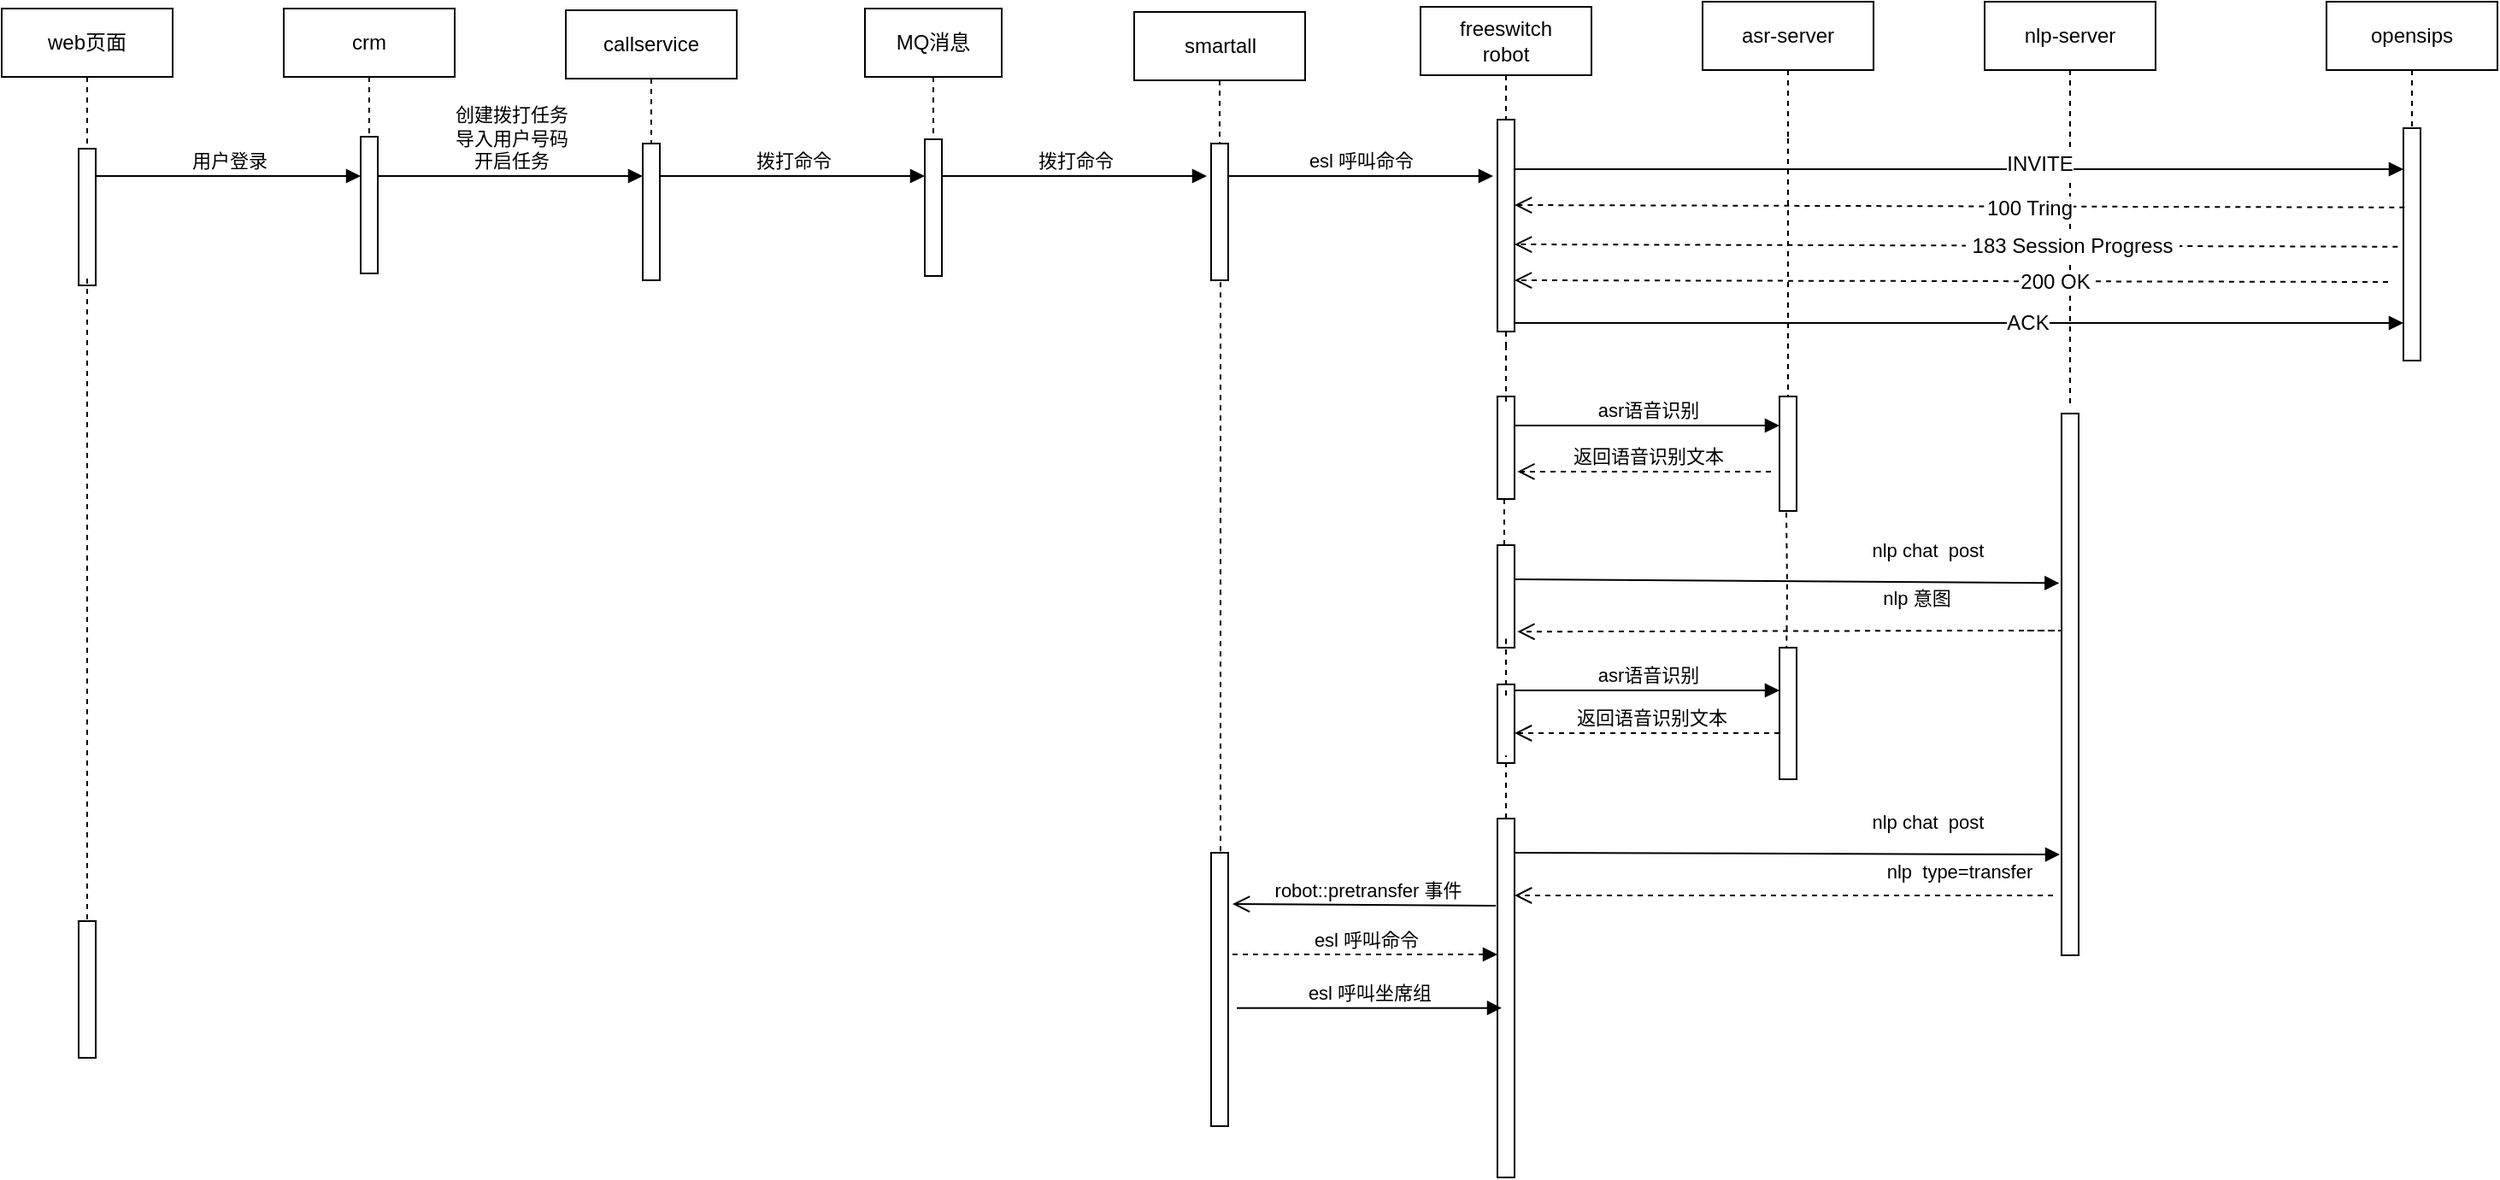 <mxfile version="10.5.8" type="github"><diagram id="3mgoe-jNPa9EcW9ZpjK1" name="Page-1"><mxGraphModel dx="2095" dy="4619" grid="1" gridSize="10" guides="1" tooltips="1" connect="1" arrows="1" fold="1" page="0" pageScale="1" pageWidth="827" pageHeight="1169" background="none" math="0" shadow="0"><root><mxCell id="0"/><mxCell id="1" parent="0"/><mxCell id="B0qbbdO-0wWLb9-uWsGg-14" value="smartall" style="shape=umlLifeline;perimeter=lifelinePerimeter;whiteSpace=wrap;html=1;container=1;collapsible=0;recursiveResize=0;outlineConnect=0;" parent="1" vertex="1"><mxGeometry x="47.5" y="-3632" width="100" height="80" as="geometry"/></mxCell><mxCell id="B0qbbdO-0wWLb9-uWsGg-15" value="freeswitch&lt;br&gt;robot&lt;br&gt;" style="shape=umlLifeline;perimeter=lifelinePerimeter;whiteSpace=wrap;html=1;container=1;collapsible=0;recursiveResize=0;outlineConnect=0;" parent="1" vertex="1"><mxGeometry x="215" y="-3635" width="100" height="201" as="geometry"/></mxCell><mxCell id="B0qbbdO-0wWLb9-uWsGg-20" value="" style="html=1;points=[];perimeter=orthogonalPerimeter;" parent="B0qbbdO-0wWLb9-uWsGg-15" vertex="1"><mxGeometry x="45" y="66" width="10" height="124" as="geometry"/></mxCell><mxCell id="fr6vxEHx3baNWwD9M7RQ-111" style="edgeStyle=orthogonalEdgeStyle;rounded=0;jumpSize=6;orthogonalLoop=1;jettySize=auto;html=1;shadow=0;dashed=1;startArrow=none;startFill=0;endArrow=none;endFill=0;strokeWidth=1;" edge="1" parent="1" source="B0qbbdO-0wWLb9-uWsGg-16"><mxGeometry relative="1" as="geometry"><mxPoint x="430" y="-3400" as="targetPoint"/></mxGeometry></mxCell><mxCell id="B0qbbdO-0wWLb9-uWsGg-16" value="asr-server" style="shape=umlLifeline;perimeter=lifelinePerimeter;whiteSpace=wrap;html=1;container=1;collapsible=0;recursiveResize=0;outlineConnect=0;" parent="1" vertex="1"><mxGeometry x="380" y="-3638" width="100" height="80" as="geometry"/></mxCell><mxCell id="B0qbbdO-0wWLb9-uWsGg-17" value="callservice" style="shape=umlLifeline;perimeter=lifelinePerimeter;whiteSpace=wrap;html=1;container=1;collapsible=0;recursiveResize=0;outlineConnect=0;" parent="1" vertex="1"><mxGeometry x="-285" y="-3633" width="100" height="80" as="geometry"/></mxCell><mxCell id="B0qbbdO-0wWLb9-uWsGg-18" value="crm" style="shape=umlLifeline;perimeter=lifelinePerimeter;whiteSpace=wrap;html=1;container=1;collapsible=0;recursiveResize=0;outlineConnect=0;" parent="1" vertex="1"><mxGeometry x="-450" y="-3634" width="100" height="80" as="geometry"/></mxCell><mxCell id="B0qbbdO-0wWLb9-uWsGg-19" value="web页面" style="shape=umlLifeline;perimeter=lifelinePerimeter;whiteSpace=wrap;html=1;container=1;collapsible=0;recursiveResize=0;outlineConnect=0;" parent="1" vertex="1"><mxGeometry x="-615" y="-3634" width="100" height="80" as="geometry"/></mxCell><mxCell id="B0qbbdO-0wWLb9-uWsGg-21" value="" style="html=1;points=[];perimeter=orthogonalPerimeter;" parent="1" vertex="1"><mxGeometry x="425" y="-3407" width="10" height="67" as="geometry"/></mxCell><mxCell id="fr6vxEHx3baNWwD9M7RQ-88" style="edgeStyle=orthogonalEdgeStyle;rounded=0;jumpSize=6;orthogonalLoop=1;jettySize=auto;html=1;shadow=0;startArrow=block;startFill=1;endArrow=none;endFill=0;strokeWidth=1;dashed=1;exitX=1.017;exitY=0.908;exitDx=0;exitDy=0;exitPerimeter=0;" edge="1" parent="1" source="B0qbbdO-0wWLb9-uWsGg-22" target="fr6vxEHx3baNWwD9M7RQ-86"><mxGeometry relative="1" as="geometry"><mxPoint x="98" y="-3320" as="sourcePoint"/><Array as="points"><mxPoint x="98" y="-3482"/></Array></mxGeometry></mxCell><mxCell id="B0qbbdO-0wWLb9-uWsGg-22" value="" style="html=1;points=[];perimeter=orthogonalPerimeter;" parent="1" vertex="1"><mxGeometry x="92.5" y="-3555" width="10" height="80" as="geometry"/></mxCell><mxCell id="B0qbbdO-0wWLb9-uWsGg-23" value="" style="html=1;points=[];perimeter=orthogonalPerimeter;" parent="1" vertex="1"><mxGeometry x="-240" y="-3555" width="10" height="80" as="geometry"/></mxCell><mxCell id="B0qbbdO-0wWLb9-uWsGg-24" value="" style="html=1;points=[];perimeter=orthogonalPerimeter;" parent="1" vertex="1"><mxGeometry x="-405" y="-3559" width="10" height="80" as="geometry"/></mxCell><mxCell id="B0qbbdO-0wWLb9-uWsGg-25" value="" style="html=1;points=[];perimeter=orthogonalPerimeter;" parent="1" vertex="1"><mxGeometry x="-570" y="-3552" width="10" height="80" as="geometry"/></mxCell><mxCell id="fr6vxEHx3baNWwD9M7RQ-2" value="用户登录" style="html=1;verticalAlign=bottom;endArrow=block;" edge="1" parent="1"><mxGeometry width="80" relative="1" as="geometry"><mxPoint x="-560" y="-3536" as="sourcePoint"/><mxPoint x="-405" y="-3536" as="targetPoint"/></mxGeometry></mxCell><mxCell id="fr6vxEHx3baNWwD9M7RQ-11" value="MQ消息" style="shape=umlLifeline;perimeter=lifelinePerimeter;whiteSpace=wrap;html=1;container=1;collapsible=0;recursiveResize=0;outlineConnect=0;" vertex="1" parent="1"><mxGeometry x="-110" y="-3634" width="80" height="80" as="geometry"/></mxCell><mxCell id="fr6vxEHx3baNWwD9M7RQ-12" value="" style="html=1;points=[];perimeter=orthogonalPerimeter;" vertex="1" parent="1"><mxGeometry x="-75" y="-3557.5" width="10" height="80" as="geometry"/></mxCell><mxCell id="fr6vxEHx3baNWwD9M7RQ-17" value="创建拨打任务&lt;br&gt;导入用户号码&lt;br&gt;开启任务&lt;br&gt;" style="html=1;verticalAlign=bottom;endArrow=block;" edge="1" parent="1"><mxGeometry width="80" relative="1" as="geometry"><mxPoint x="-395" y="-3536" as="sourcePoint"/><mxPoint x="-240" y="-3536" as="targetPoint"/></mxGeometry></mxCell><mxCell id="fr6vxEHx3baNWwD9M7RQ-18" value="拨打命令" style="html=1;verticalAlign=bottom;endArrow=block;" edge="1" parent="1"><mxGeometry width="80" relative="1" as="geometry"><mxPoint x="-230" y="-3536" as="sourcePoint"/><mxPoint x="-75" y="-3536" as="targetPoint"/></mxGeometry></mxCell><mxCell id="fr6vxEHx3baNWwD9M7RQ-20" value="esl 呼叫命令" style="html=1;verticalAlign=bottom;endArrow=block;" edge="1" parent="1"><mxGeometry width="80" relative="1" as="geometry"><mxPoint x="102.5" y="-3536" as="sourcePoint"/><mxPoint x="257.5" y="-3536" as="targetPoint"/></mxGeometry></mxCell><mxCell id="fr6vxEHx3baNWwD9M7RQ-28" value="拨打命令" style="html=1;verticalAlign=bottom;endArrow=block;" edge="1" parent="1"><mxGeometry width="80" relative="1" as="geometry"><mxPoint x="-65" y="-3536" as="sourcePoint"/><mxPoint x="90" y="-3536" as="targetPoint"/></mxGeometry></mxCell><mxCell id="fr6vxEHx3baNWwD9M7RQ-31" value="nlp-server" style="shape=umlLifeline;perimeter=lifelinePerimeter;whiteSpace=wrap;html=1;container=1;collapsible=0;recursiveResize=0;outlineConnect=0;" vertex="1" parent="1"><mxGeometry x="545" y="-3638" width="100" height="238" as="geometry"/></mxCell><mxCell id="fr6vxEHx3baNWwD9M7RQ-32" value="" style="html=1;points=[];perimeter=orthogonalPerimeter;" vertex="1" parent="1"><mxGeometry x="590" y="-3397" width="10" height="317" as="geometry"/></mxCell><mxCell id="fr6vxEHx3baNWwD9M7RQ-36" value="asr语音识别" style="html=1;verticalAlign=bottom;endArrow=block;" edge="1" parent="1"><mxGeometry width="80" relative="1" as="geometry"><mxPoint x="270" y="-3390" as="sourcePoint"/><mxPoint x="425" y="-3390" as="targetPoint"/></mxGeometry></mxCell><mxCell id="fr6vxEHx3baNWwD9M7RQ-38" value="返回语音识别文本" style="html=1;verticalAlign=bottom;endArrow=open;dashed=1;endSize=8;rounded=0;entryX=1.167;entryY=0.733;entryDx=0;entryDy=0;entryPerimeter=0;" edge="1" parent="1" target="fr6vxEHx3baNWwD9M7RQ-112"><mxGeometry x="-0.026" relative="1" as="geometry"><mxPoint x="420" y="-3363" as="sourcePoint"/><mxPoint x="280" y="-3354" as="targetPoint"/><mxPoint as="offset"/></mxGeometry></mxCell><mxCell id="fr6vxEHx3baNWwD9M7RQ-68" value="asr语音识别" style="html=1;verticalAlign=bottom;endArrow=block;" edge="1" parent="1"><mxGeometry width="80" relative="1" as="geometry"><mxPoint x="270" y="-3235" as="sourcePoint"/><mxPoint x="425" y="-3235" as="targetPoint"/></mxGeometry></mxCell><mxCell id="fr6vxEHx3baNWwD9M7RQ-69" value="返回语音识别文本" style="html=1;verticalAlign=bottom;endArrow=open;dashed=1;endSize=8;rounded=0;" edge="1" parent="1"><mxGeometry x="-0.026" relative="1" as="geometry"><mxPoint x="425" y="-3210" as="sourcePoint"/><mxPoint x="270" y="-3210" as="targetPoint"/><mxPoint as="offset"/></mxGeometry></mxCell><mxCell id="fr6vxEHx3baNWwD9M7RQ-70" value="nlp chat &amp;nbsp;post&amp;nbsp;" style="html=1;verticalAlign=bottom;endArrow=block;entryX=-0.133;entryY=0.313;entryDx=0;entryDy=0;entryPerimeter=0;" edge="1" parent="1" target="fr6vxEHx3baNWwD9M7RQ-32"><mxGeometry x="0.524" y="10" width="80" relative="1" as="geometry"><mxPoint x="270" y="-3300" as="sourcePoint"/><mxPoint x="540" y="-3300" as="targetPoint"/><mxPoint as="offset"/></mxGeometry></mxCell><mxCell id="fr6vxEHx3baNWwD9M7RQ-71" value="nlp 意图" style="html=1;verticalAlign=bottom;endArrow=open;endSize=8;rounded=0;dashed=1;entryX=1.167;entryY=0.844;entryDx=0;entryDy=0;entryPerimeter=0;" edge="1" parent="1" target="fr6vxEHx3baNWwD9M7RQ-93"><mxGeometry x="-0.379" y="-10" relative="1" as="geometry"><mxPoint x="570" y="-3270" as="sourcePoint"/><mxPoint x="280" y="-3270" as="targetPoint"/><Array as="points"><mxPoint x="590" y="-3270"/><mxPoint x="550" y="-3270"/></Array><mxPoint as="offset"/></mxGeometry></mxCell><mxCell id="fr6vxEHx3baNWwD9M7RQ-79" value="" style="edgeStyle=orthogonalEdgeStyle;rounded=1;jumpSize=6;orthogonalLoop=1;jettySize=auto;html=1;shadow=0;dashed=1;startArrow=block;startFill=1;endArrow=none;endFill=0;strokeWidth=1;entryX=0.4;entryY=1.013;entryDx=0;entryDy=0;entryPerimeter=0;" edge="1" parent="1" target="B0qbbdO-0wWLb9-uWsGg-21"><mxGeometry relative="1" as="geometry"><mxPoint x="429" y="-3250" as="sourcePoint"/><mxPoint x="430" y="-3310" as="targetPoint"/></mxGeometry></mxCell><mxCell id="fr6vxEHx3baNWwD9M7RQ-76" value="" style="html=1;points=[];perimeter=orthogonalPerimeter;" vertex="1" parent="1"><mxGeometry x="425" y="-3260" width="10" height="77" as="geometry"/></mxCell><mxCell id="fr6vxEHx3baNWwD9M7RQ-81" value="nlp chat &amp;nbsp;post&amp;nbsp;" style="html=1;verticalAlign=bottom;endArrow=block;entryX=-0.1;entryY=0.814;entryDx=0;entryDy=0;entryPerimeter=0;" edge="1" parent="1" target="fr6vxEHx3baNWwD9M7RQ-32"><mxGeometry x="0.524" y="10" width="80" relative="1" as="geometry"><mxPoint x="270" y="-3140" as="sourcePoint"/><mxPoint x="550" y="-3140" as="targetPoint"/><mxPoint as="offset"/></mxGeometry></mxCell><mxCell id="fr6vxEHx3baNWwD9M7RQ-86" value="" style="html=1;points=[];perimeter=orthogonalPerimeter;" vertex="1" parent="1"><mxGeometry x="92.5" y="-3140" width="10" height="160" as="geometry"/></mxCell><mxCell id="fr6vxEHx3baNWwD9M7RQ-89" value="robot::pretransfer 事件" style="html=1;verticalAlign=bottom;endArrow=open;endSize=8;rounded=0;entryX=1.3;entryY=0.69;entryDx=0;entryDy=0;entryPerimeter=0;" edge="1" parent="1"><mxGeometry x="-0.026" relative="1" as="geometry"><mxPoint x="259" y="-3109" as="sourcePoint"/><mxPoint x="105" y="-3110" as="targetPoint"/><mxPoint as="offset"/></mxGeometry></mxCell><mxCell id="fr6vxEHx3baNWwD9M7RQ-90" value="esl 呼叫命令" style="html=1;verticalAlign=bottom;endArrow=block;dashed=1;" edge="1" parent="1"><mxGeometry width="80" relative="1" as="geometry"><mxPoint x="105" y="-3080.5" as="sourcePoint"/><mxPoint x="260" y="-3080.5" as="targetPoint"/></mxGeometry></mxCell><mxCell id="fr6vxEHx3baNWwD9M7RQ-93" value="" style="html=1;points=[];perimeter=orthogonalPerimeter;" vertex="1" parent="1"><mxGeometry x="260" y="-3320" width="10" height="60" as="geometry"/></mxCell><mxCell id="fr6vxEHx3baNWwD9M7RQ-95" value="" style="edgeStyle=orthogonalEdgeStyle;rounded=1;jumpSize=6;orthogonalLoop=1;jettySize=auto;html=1;shadow=0;dashed=1;startArrow=none;startFill=0;endArrow=none;endFill=0;strokeWidth=1;" edge="1" parent="1"><mxGeometry relative="1" as="geometry"><mxPoint x="264" y="-3320" as="sourcePoint"/><mxPoint x="264" y="-3347" as="targetPoint"/></mxGeometry></mxCell><mxCell id="fr6vxEHx3baNWwD9M7RQ-96" value="" style="html=1;points=[];perimeter=orthogonalPerimeter;" vertex="1" parent="1"><mxGeometry x="260" y="-3238.5" width="10" height="46" as="geometry"/></mxCell><mxCell id="fr6vxEHx3baNWwD9M7RQ-99" value="" style="edgeStyle=orthogonalEdgeStyle;rounded=1;jumpSize=6;orthogonalLoop=1;jettySize=auto;html=1;shadow=0;dashed=1;startArrow=none;startFill=0;endArrow=none;endFill=0;strokeWidth=1;" edge="1" parent="1"><mxGeometry relative="1" as="geometry"><mxPoint x="265" y="-3232" as="sourcePoint"/><mxPoint x="265" y="-3260" as="targetPoint"/><Array as="points"><mxPoint x="265" y="-3270"/><mxPoint x="265" y="-3270"/></Array></mxGeometry></mxCell><mxCell id="fr6vxEHx3baNWwD9M7RQ-100" value="" style="html=1;points=[];perimeter=orthogonalPerimeter;" vertex="1" parent="1"><mxGeometry x="260" y="-3160" width="10" height="210" as="geometry"/></mxCell><mxCell id="fr6vxEHx3baNWwD9M7RQ-102" value="" style="edgeStyle=orthogonalEdgeStyle;rounded=1;jumpSize=6;orthogonalLoop=1;jettySize=auto;html=1;shadow=0;dashed=1;startArrow=none;startFill=0;endArrow=none;endFill=0;strokeWidth=1;" edge="1" parent="1" source="fr6vxEHx3baNWwD9M7RQ-100"><mxGeometry relative="1" as="geometry"><mxPoint x="265" y="-3169" as="sourcePoint"/><mxPoint x="265" y="-3197" as="targetPoint"/></mxGeometry></mxCell><mxCell id="fr6vxEHx3baNWwD9M7RQ-103" value="nlp &amp;nbsp;type=transfer" style="html=1;verticalAlign=bottom;endArrow=open;endSize=8;rounded=0;exitX=-0.5;exitY=0.401;exitDx=0;exitDy=0;exitPerimeter=0;dashed=1;" edge="1" parent="1"><mxGeometry x="-0.651" y="-5" relative="1" as="geometry"><mxPoint x="585" y="-3115" as="sourcePoint"/><mxPoint x="270" y="-3115" as="targetPoint"/><mxPoint as="offset"/></mxGeometry></mxCell><mxCell id="fr6vxEHx3baNWwD9M7RQ-105" value="" style="html=1;points=[];perimeter=orthogonalPerimeter;" vertex="1" parent="1"><mxGeometry x="-570" y="-3100" width="10" height="80" as="geometry"/></mxCell><mxCell id="fr6vxEHx3baNWwD9M7RQ-107" style="edgeStyle=orthogonalEdgeStyle;rounded=0;jumpSize=6;orthogonalLoop=1;jettySize=auto;html=1;shadow=0;startArrow=none;startFill=0;endArrow=none;endFill=0;strokeWidth=1;dashed=1;exitX=0.5;exitY=0.95;exitDx=0;exitDy=0;exitPerimeter=0;" edge="1" parent="1" source="B0qbbdO-0wWLb9-uWsGg-25" target="fr6vxEHx3baNWwD9M7RQ-105"><mxGeometry relative="1" as="geometry"><mxPoint x="-565" y="-3267.5" as="sourcePoint"/><mxPoint x="-565" y="-3107.5" as="targetPoint"/><Array as="points"/></mxGeometry></mxCell><mxCell id="fr6vxEHx3baNWwD9M7RQ-108" value="esl 呼叫坐席组" style="html=1;verticalAlign=bottom;endArrow=block;" edge="1" parent="1"><mxGeometry width="80" relative="1" as="geometry"><mxPoint x="107.5" y="-3049.167" as="sourcePoint"/><mxPoint x="262.5" y="-3049.167" as="targetPoint"/></mxGeometry></mxCell><mxCell id="fr6vxEHx3baNWwD9M7RQ-109" value="opensips" style="shape=umlLifeline;perimeter=lifelinePerimeter;whiteSpace=wrap;html=1;container=1;collapsible=0;recursiveResize=0;outlineConnect=0;" vertex="1" parent="1"><mxGeometry x="745" y="-3638" width="100" height="210" as="geometry"/></mxCell><mxCell id="fr6vxEHx3baNWwD9M7RQ-110" value="" style="html=1;points=[];perimeter=orthogonalPerimeter;" vertex="1" parent="fr6vxEHx3baNWwD9M7RQ-109"><mxGeometry x="45" y="74" width="10" height="136" as="geometry"/></mxCell><mxCell id="fr6vxEHx3baNWwD9M7RQ-112" value="" style="html=1;points=[];perimeter=orthogonalPerimeter;" vertex="1" parent="1"><mxGeometry x="260" y="-3407" width="10" height="60" as="geometry"/></mxCell><mxCell id="fr6vxEHx3baNWwD9M7RQ-113" value="" style="html=1;verticalAlign=bottom;endArrow=block;" edge="1" parent="1"><mxGeometry x="0.038" y="10" width="80" relative="1" as="geometry"><mxPoint x="270" y="-3540" as="sourcePoint"/><mxPoint x="790" y="-3540" as="targetPoint"/><mxPoint as="offset"/></mxGeometry></mxCell><mxCell id="fr6vxEHx3baNWwD9M7RQ-122" value="INVITE" style="text;html=1;resizable=0;points=[];align=center;verticalAlign=middle;labelBackgroundColor=#ffffff;" vertex="1" connectable="0" parent="fr6vxEHx3baNWwD9M7RQ-113"><mxGeometry x="0.179" y="3" relative="1" as="geometry"><mxPoint as="offset"/></mxGeometry></mxCell><mxCell id="fr6vxEHx3baNWwD9M7RQ-116" value="" style="html=1;verticalAlign=bottom;endArrow=open;dashed=1;endSize=8;rounded=0;exitX=0.067;exitY=0.341;exitDx=0;exitDy=0;exitPerimeter=0;" edge="1" parent="1" source="fr6vxEHx3baNWwD9M7RQ-110"><mxGeometry x="-0.026" relative="1" as="geometry"><mxPoint x="780" y="-3519" as="sourcePoint"/><mxPoint x="270" y="-3519" as="targetPoint"/><mxPoint as="offset"/></mxGeometry></mxCell><mxCell id="fr6vxEHx3baNWwD9M7RQ-123" value="100 Tring" style="text;html=1;resizable=0;points=[];align=center;verticalAlign=middle;labelBackgroundColor=#ffffff;" vertex="1" connectable="0" parent="fr6vxEHx3baNWwD9M7RQ-116"><mxGeometry x="-0.659" y="1" relative="1" as="geometry"><mxPoint x="-131" as="offset"/></mxGeometry></mxCell><mxCell id="fr6vxEHx3baNWwD9M7RQ-118" value="" style="html=1;verticalAlign=bottom;endArrow=open;dashed=1;endSize=8;rounded=0;exitX=-0.333;exitY=0.51;exitDx=0;exitDy=0;exitPerimeter=0;" edge="1" parent="1" source="fr6vxEHx3baNWwD9M7RQ-110"><mxGeometry x="-0.026" relative="1" as="geometry"><mxPoint x="781" y="-3495.5" as="sourcePoint"/><mxPoint x="270" y="-3496" as="targetPoint"/><mxPoint as="offset"/></mxGeometry></mxCell><mxCell id="fr6vxEHx3baNWwD9M7RQ-125" value="&amp;nbsp;183 Session Progress&amp;nbsp;" style="text;html=1;resizable=0;points=[];align=center;verticalAlign=middle;labelBackgroundColor=#ffffff;" vertex="1" connectable="0" parent="fr6vxEHx3baNWwD9M7RQ-118"><mxGeometry x="-0.425" y="1" relative="1" as="geometry"><mxPoint x="-42" y="-1" as="offset"/></mxGeometry></mxCell><mxCell id="fr6vxEHx3baNWwD9M7RQ-119" value="" style="html=1;verticalAlign=bottom;endArrow=open;dashed=1;endSize=8;rounded=0;exitX=-0.367;exitY=0.503;exitDx=0;exitDy=0;exitPerimeter=0;" edge="1" parent="1"><mxGeometry x="-0.026" relative="1" as="geometry"><mxPoint x="781" y="-3474" as="sourcePoint"/><mxPoint x="270" y="-3475" as="targetPoint"/><mxPoint as="offset"/></mxGeometry></mxCell><mxCell id="fr6vxEHx3baNWwD9M7RQ-126" value="200 OK" style="text;html=1;resizable=0;points=[];align=center;verticalAlign=middle;labelBackgroundColor=#ffffff;" vertex="1" connectable="0" parent="fr6vxEHx3baNWwD9M7RQ-119"><mxGeometry x="-0.545" y="1" relative="1" as="geometry"><mxPoint x="-79" y="-1.5" as="offset"/></mxGeometry></mxCell><mxCell id="fr6vxEHx3baNWwD9M7RQ-120" value="" style="html=1;verticalAlign=bottom;endArrow=block;" edge="1" parent="1"><mxGeometry x="0.115" y="10" width="80" relative="1" as="geometry"><mxPoint x="270" y="-3450" as="sourcePoint"/><mxPoint x="790" y="-3450" as="targetPoint"/><mxPoint as="offset"/></mxGeometry></mxCell><mxCell id="fr6vxEHx3baNWwD9M7RQ-127" value="ACK" style="text;html=1;resizable=0;points=[];align=center;verticalAlign=middle;labelBackgroundColor=#ffffff;" vertex="1" connectable="0" parent="fr6vxEHx3baNWwD9M7RQ-120"><mxGeometry x="0.518" y="-1" relative="1" as="geometry"><mxPoint x="-95" y="-1" as="offset"/></mxGeometry></mxCell><mxCell id="fr6vxEHx3baNWwD9M7RQ-131" value="" style="edgeStyle=orthogonalEdgeStyle;rounded=1;jumpSize=6;orthogonalLoop=1;jettySize=auto;html=1;shadow=0;dashed=1;startArrow=none;startFill=0;endArrow=none;endFill=0;strokeWidth=1;" edge="1" parent="1"><mxGeometry relative="1" as="geometry"><mxPoint x="265" y="-3404" as="sourcePoint"/><mxPoint x="265" y="-3438" as="targetPoint"/></mxGeometry></mxCell></root></mxGraphModel></diagram></mxfile>
